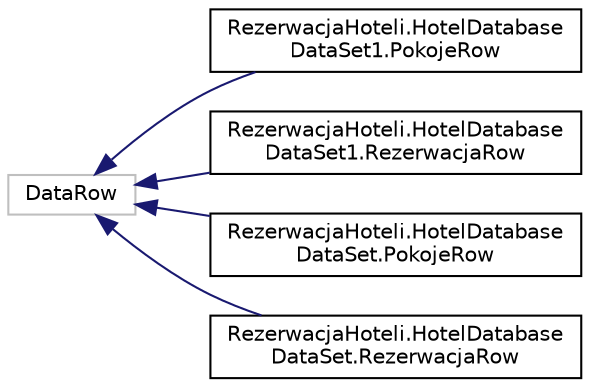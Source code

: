 digraph "Graphical Class Hierarchy"
{
  edge [fontname="Helvetica",fontsize="10",labelfontname="Helvetica",labelfontsize="10"];
  node [fontname="Helvetica",fontsize="10",shape=record];
  rankdir="LR";
  Node19 [label="DataRow",height=0.2,width=0.4,color="grey75", fillcolor="white", style="filled"];
  Node19 -> Node0 [dir="back",color="midnightblue",fontsize="10",style="solid",fontname="Helvetica"];
  Node0 [label="RezerwacjaHoteli.HotelDatabase\lDataSet1.PokojeRow",height=0.2,width=0.4,color="black", fillcolor="white", style="filled",URL="$class_rezerwacja_hoteli_1_1_hotel_database_data_set1_1_1_pokoje_row.html",tooltip="Represents strongly named DataRow class. /summary> "];
  Node19 -> Node21 [dir="back",color="midnightblue",fontsize="10",style="solid",fontname="Helvetica"];
  Node21 [label="RezerwacjaHoteli.HotelDatabase\lDataSet1.RezerwacjaRow",height=0.2,width=0.4,color="black", fillcolor="white", style="filled",URL="$class_rezerwacja_hoteli_1_1_hotel_database_data_set1_1_1_rezerwacja_row.html",tooltip="Represents strongly named DataRow class. /summary> "];
  Node19 -> Node22 [dir="back",color="midnightblue",fontsize="10",style="solid",fontname="Helvetica"];
  Node22 [label="RezerwacjaHoteli.HotelDatabase\lDataSet.PokojeRow",height=0.2,width=0.4,color="black", fillcolor="white", style="filled",URL="$class_rezerwacja_hoteli_1_1_hotel_database_data_set_1_1_pokoje_row.html",tooltip="Represents strongly named DataRow class. /summary> "];
  Node19 -> Node23 [dir="back",color="midnightblue",fontsize="10",style="solid",fontname="Helvetica"];
  Node23 [label="RezerwacjaHoteli.HotelDatabase\lDataSet.RezerwacjaRow",height=0.2,width=0.4,color="black", fillcolor="white", style="filled",URL="$class_rezerwacja_hoteli_1_1_hotel_database_data_set_1_1_rezerwacja_row.html",tooltip="Represents strongly named DataRow class. /summary> "];
}
